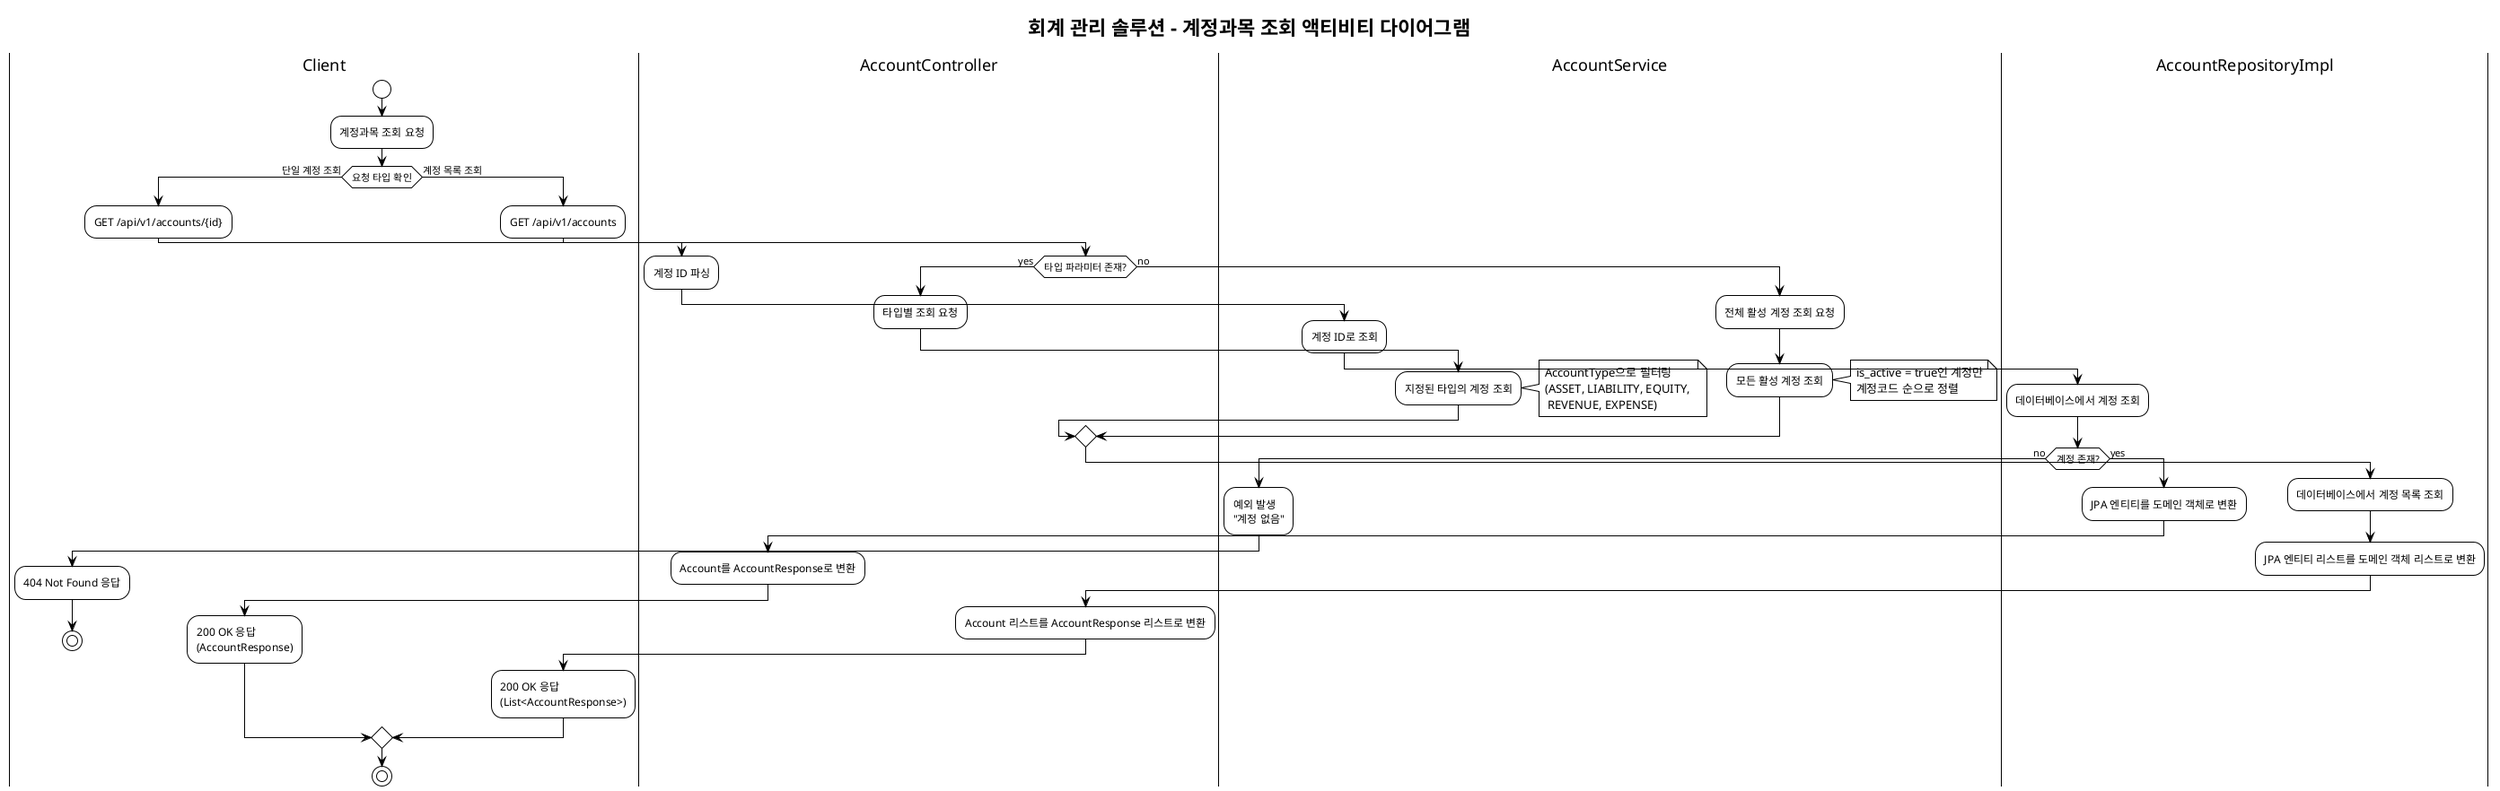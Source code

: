 @startuml Activity Diagram - Get Account

!theme plain
title 회계 관리 솔루션 - 계정과목 조회 액티비티 다이어그램

|Client|
start
:계정과목 조회 요청;

if (요청 타입 확인) then (단일 계정 조회)
    :GET /api/v1/accounts/{id};
    
    |AccountController|
    :계정 ID 파싱;
    
    |AccountService|
    :계정 ID로 조회;
    
    |AccountRepositoryImpl|
    :데이터베이스에서 계정 조회;
    
    if (계정 존재?) then (no)
        |AccountService|
        :예외 발생\n"계정 없음";
        |Client|
        :404 Not Found 응답;
        stop
    else (yes)
        |AccountRepositoryImpl|
        :JPA 엔티티를 도메인 객체로 변환;
        
        |AccountController|
        :Account를 AccountResponse로 변환;
        
        |Client|
        :200 OK 응답\n(AccountResponse);
    endif

else (계정 목록 조회)
    :GET /api/v1/accounts;
    
    |AccountController|
    if (타입 파라미터 존재?) then (yes)
        :타입별 조회 요청;
        
        |AccountService|
        :지정된 타입의 계정 조회;
        note right
            AccountType으로 필터링
            (ASSET, LIABILITY, EQUITY, 
             REVENUE, EXPENSE)
        end note
        
    else (no)
        :전체 활성 계정 조회 요청;
        
        |AccountService|
        :모든 활성 계정 조회;
        note right
            is_active = true인 계정만
            계정코드 순으로 정렬
        end note
    endif
    
    |AccountRepositoryImpl|
    :데이터베이스에서 계정 목록 조회;
    :JPA 엔티티 리스트를 도메인 객체 리스트로 변환;
    
    |AccountController|
    :Account 리스트를 AccountResponse 리스트로 변환;
    
    |Client|
    :200 OK 응답\n(List<AccountResponse>);
endif

stop

@enduml
